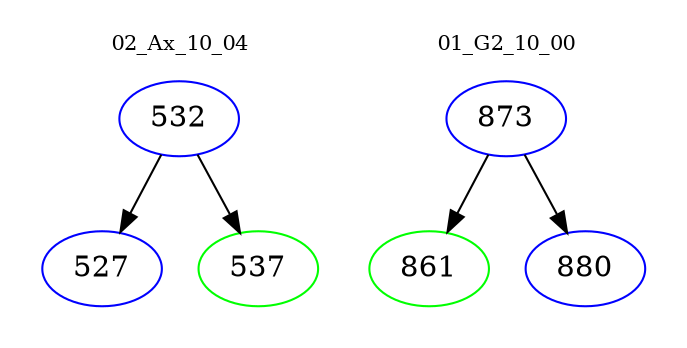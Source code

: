 digraph{
subgraph cluster_0 {
color = white
label = "02_Ax_10_04";
fontsize=10;
T0_532 [label="532", color="blue"]
T0_532 -> T0_527 [color="black"]
T0_527 [label="527", color="blue"]
T0_532 -> T0_537 [color="black"]
T0_537 [label="537", color="green"]
}
subgraph cluster_1 {
color = white
label = "01_G2_10_00";
fontsize=10;
T1_873 [label="873", color="blue"]
T1_873 -> T1_861 [color="black"]
T1_861 [label="861", color="green"]
T1_873 -> T1_880 [color="black"]
T1_880 [label="880", color="blue"]
}
}
